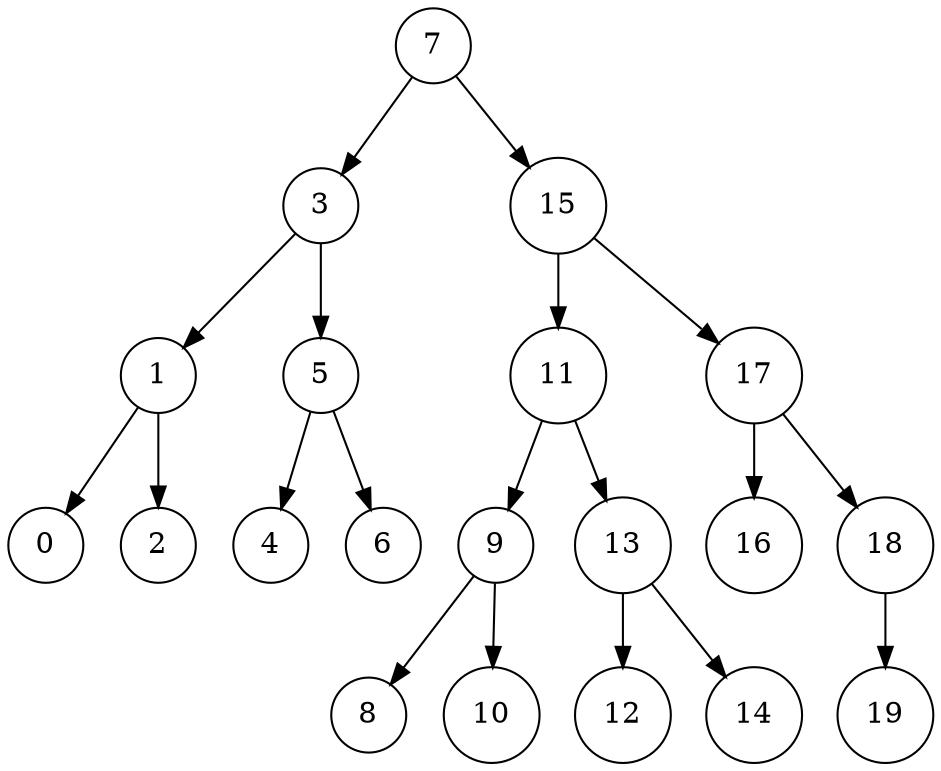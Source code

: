 digraph G{
node [shape=circle];
"0xc0000d4018"[label="7"];
"0xc0000d4018" -> "0xc0000a0510";
"0xc0000d4018" -> "0xc0000a0518";
"0xc0000a0510"[label="3"];
"0xc0000a0510" -> "0xc0000a0490";
"0xc0000a0510" -> "0xc0000a0498";
"0xc0000a0490"[label="1"];
"0xc0000a0490" -> "0xc0000a0450";
"0xc0000a0490" -> "0xc0000a0458";
"0xc0000a0450"[label="0"];
"0xc0000a0458"[label="2"];
"0xc0000a0498"[label="5"];
"0xc0000a0498" -> "0xc0000a04d0";
"0xc0000a0498" -> "0xc0000a04d8";
"0xc0000a04d0"[label="4"];
"0xc0000a04d8"[label="6"];
"0xc0000a0518"[label="15"];
"0xc0000a0518" -> "0xc0000a0610";
"0xc0000a0518" -> "0xc0000a0618";
"0xc0000a0610"[label="11"];
"0xc0000a0610" -> "0xc0000a0590";
"0xc0000a0610" -> "0xc0000a0598";
"0xc0000a0590"[label="9"];
"0xc0000a0590" -> "0xc0000a0550";
"0xc0000a0590" -> "0xc0000a0558";
"0xc0000a0550"[label="8"];
"0xc0000a0558"[label="10"];
"0xc0000a0598"[label="13"];
"0xc0000a0598" -> "0xc0000a05d0";
"0xc0000a0598" -> "0xc0000a05d8";
"0xc0000a05d0"[label="12"];
"0xc0000a05d8"[label="14"];
"0xc0000a0618"[label="17"];
"0xc0000a0618" -> "0xc0000a0650";
"0xc0000a0618" -> "0xc0000a0658";
"0xc0000a0650"[label="16"];
"0xc0000a0658"[label="18"];
"0xc0000a0658" -> "0xc0000a0678";
"0xc0000a0678"[label="19"];

}
